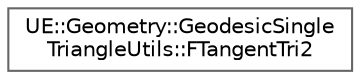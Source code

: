 digraph "Graphical Class Hierarchy"
{
 // INTERACTIVE_SVG=YES
 // LATEX_PDF_SIZE
  bgcolor="transparent";
  edge [fontname=Helvetica,fontsize=10,labelfontname=Helvetica,labelfontsize=10];
  node [fontname=Helvetica,fontsize=10,shape=box,height=0.2,width=0.4];
  rankdir="LR";
  Node0 [id="Node000000",label="UE::Geometry::GeodesicSingle\lTriangleUtils::FTangentTri2",height=0.2,width=0.4,color="grey40", fillcolor="white", style="filled",URL="$d7/d92/classUE_1_1Geometry_1_1GeodesicSingleTriangleUtils_1_1FTangentTri2.html",tooltip=" "];
}
